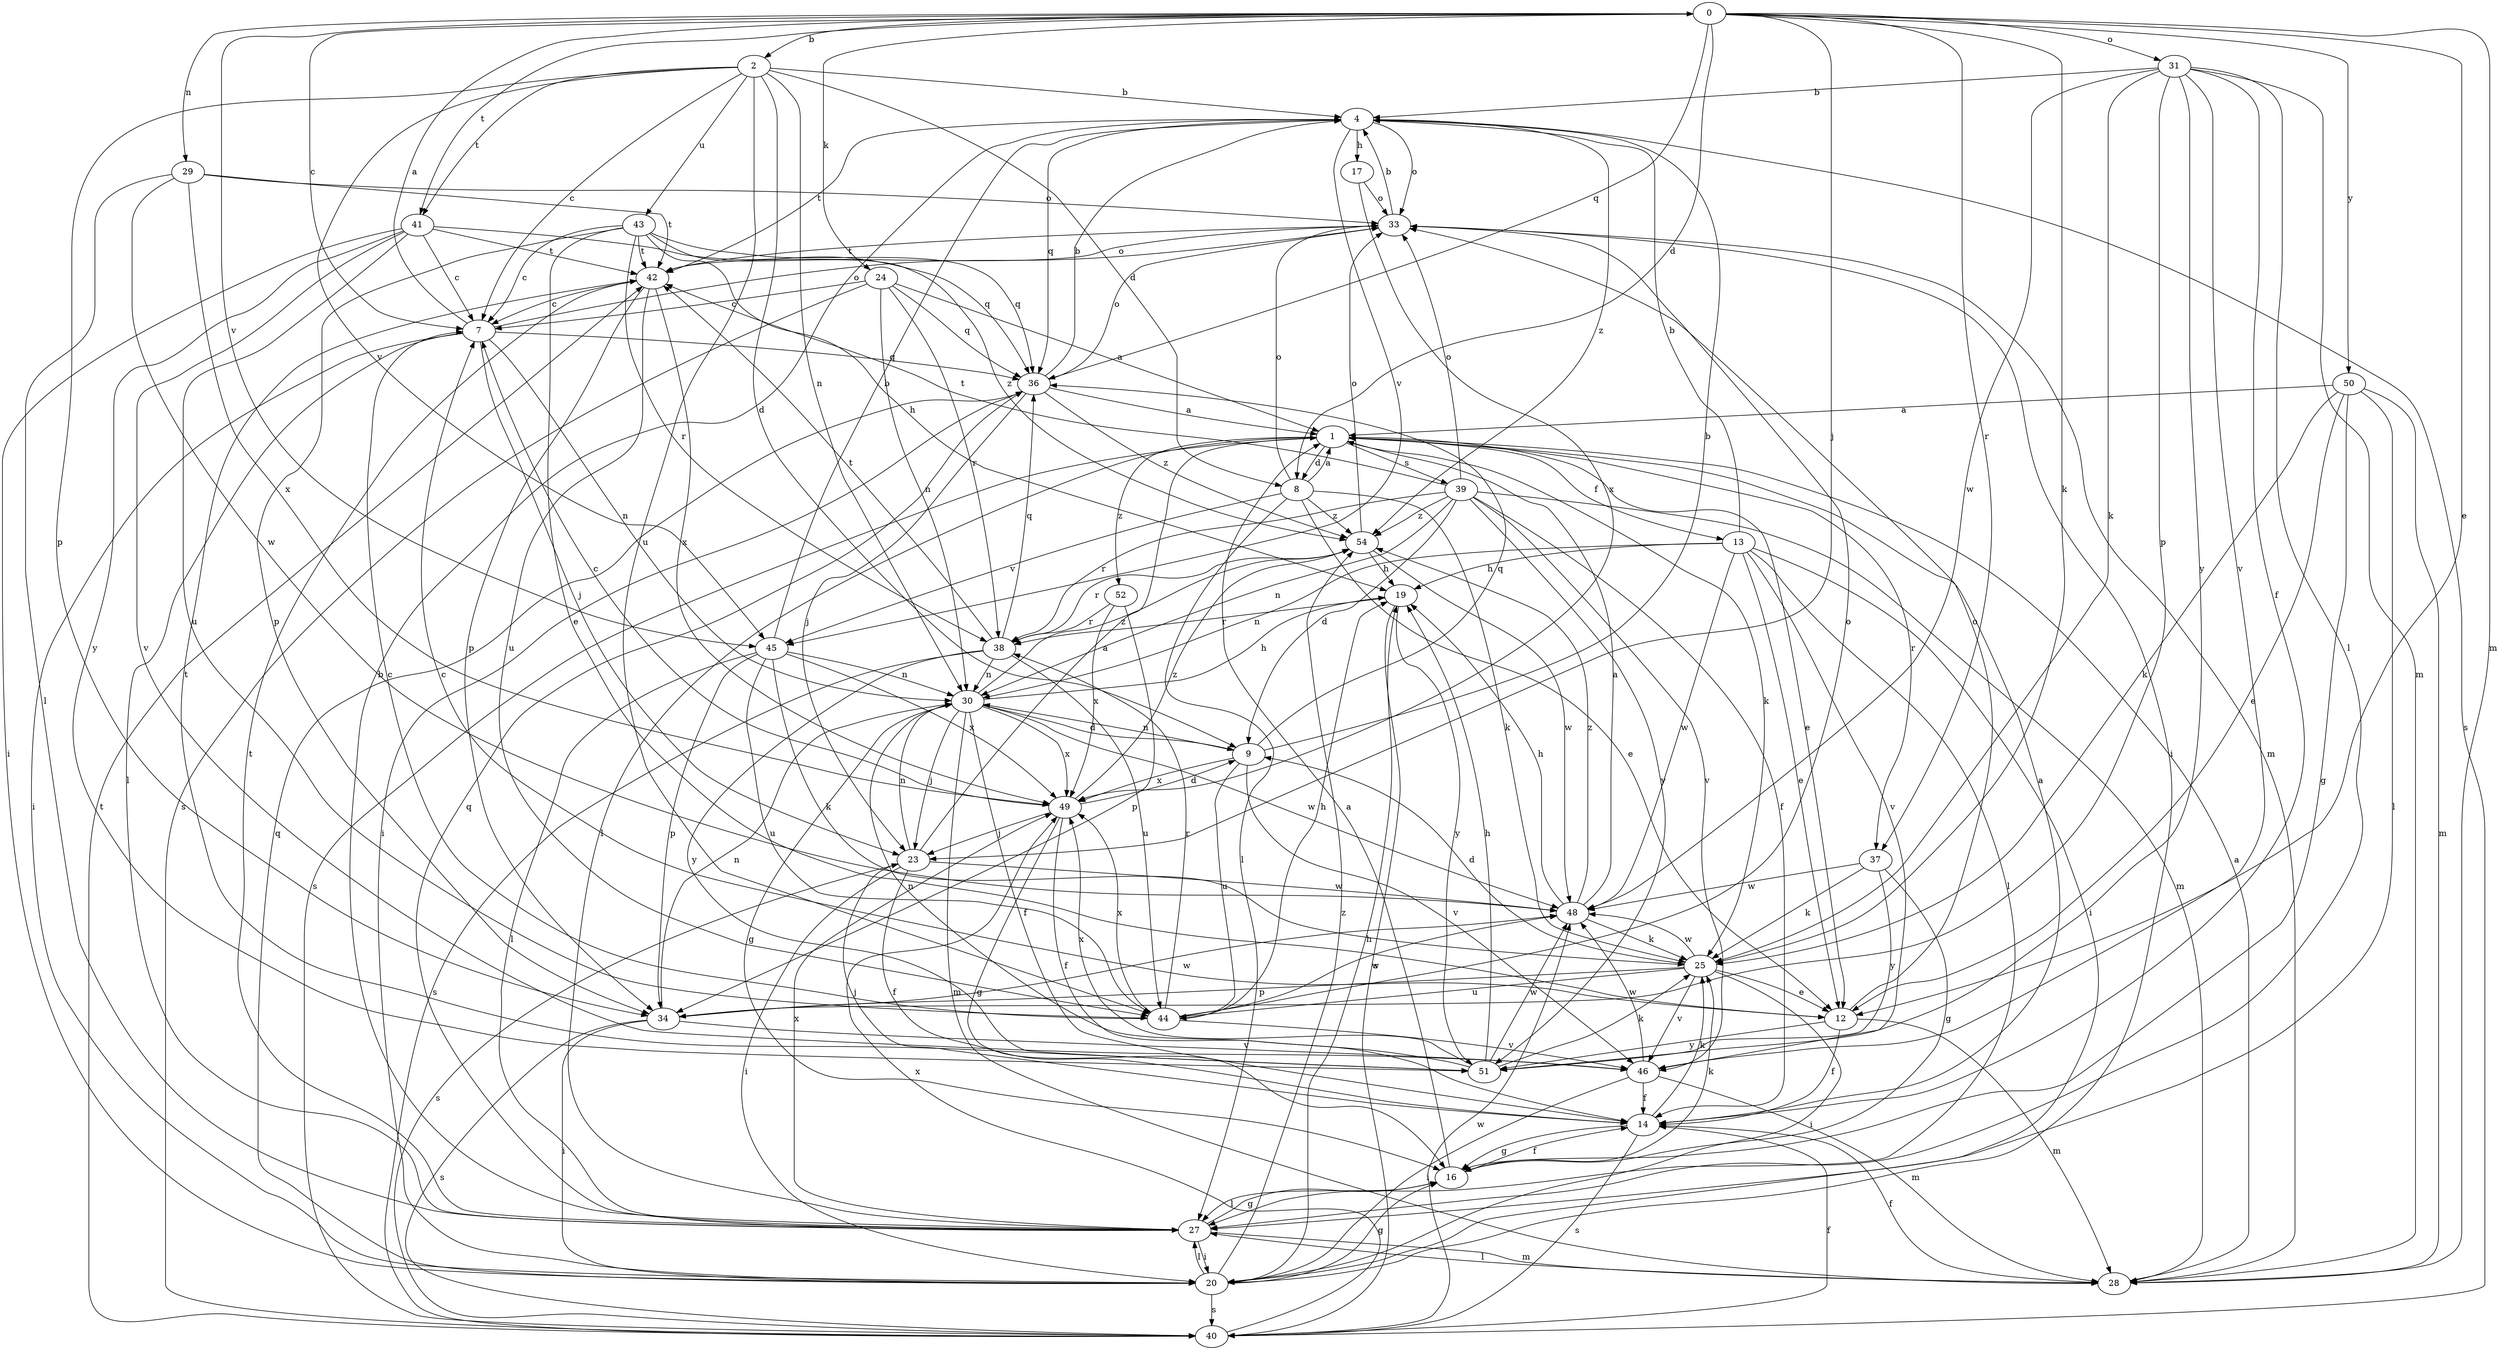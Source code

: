 strict digraph  {
0;
1;
2;
4;
7;
8;
9;
12;
13;
14;
16;
17;
19;
20;
23;
24;
25;
27;
28;
29;
30;
31;
33;
34;
36;
37;
38;
39;
40;
41;
42;
43;
44;
45;
46;
48;
49;
50;
51;
52;
54;
0 -> 2  [label=b];
0 -> 7  [label=c];
0 -> 8  [label=d];
0 -> 12  [label=e];
0 -> 23  [label=j];
0 -> 24  [label=k];
0 -> 25  [label=k];
0 -> 28  [label=m];
0 -> 29  [label=n];
0 -> 31  [label=o];
0 -> 36  [label=q];
0 -> 37  [label=r];
0 -> 41  [label=t];
0 -> 45  [label=v];
0 -> 50  [label=y];
1 -> 8  [label=d];
1 -> 12  [label=e];
1 -> 13  [label=f];
1 -> 25  [label=k];
1 -> 27  [label=l];
1 -> 37  [label=r];
1 -> 39  [label=s];
1 -> 40  [label=s];
1 -> 52  [label=z];
2 -> 4  [label=b];
2 -> 7  [label=c];
2 -> 8  [label=d];
2 -> 9  [label=d];
2 -> 30  [label=n];
2 -> 34  [label=p];
2 -> 41  [label=t];
2 -> 43  [label=u];
2 -> 44  [label=u];
2 -> 45  [label=v];
4 -> 17  [label=h];
4 -> 33  [label=o];
4 -> 36  [label=q];
4 -> 40  [label=s];
4 -> 42  [label=t];
4 -> 45  [label=v];
4 -> 54  [label=z];
7 -> 0  [label=a];
7 -> 20  [label=i];
7 -> 23  [label=j];
7 -> 27  [label=l];
7 -> 30  [label=n];
7 -> 33  [label=o];
7 -> 36  [label=q];
8 -> 1  [label=a];
8 -> 12  [label=e];
8 -> 25  [label=k];
8 -> 27  [label=l];
8 -> 33  [label=o];
8 -> 45  [label=v];
8 -> 54  [label=z];
9 -> 4  [label=b];
9 -> 30  [label=n];
9 -> 36  [label=q];
9 -> 44  [label=u];
9 -> 46  [label=v];
9 -> 49  [label=x];
12 -> 7  [label=c];
12 -> 14  [label=f];
12 -> 28  [label=m];
12 -> 33  [label=o];
12 -> 51  [label=y];
13 -> 4  [label=b];
13 -> 12  [label=e];
13 -> 19  [label=h];
13 -> 20  [label=i];
13 -> 27  [label=l];
13 -> 30  [label=n];
13 -> 46  [label=v];
13 -> 48  [label=w];
14 -> 1  [label=a];
14 -> 16  [label=g];
14 -> 23  [label=j];
14 -> 25  [label=k];
14 -> 40  [label=s];
16 -> 1  [label=a];
16 -> 14  [label=f];
16 -> 25  [label=k];
16 -> 27  [label=l];
17 -> 33  [label=o];
17 -> 49  [label=x];
19 -> 38  [label=r];
19 -> 40  [label=s];
19 -> 51  [label=y];
20 -> 16  [label=g];
20 -> 19  [label=h];
20 -> 27  [label=l];
20 -> 36  [label=q];
20 -> 40  [label=s];
20 -> 54  [label=z];
23 -> 1  [label=a];
23 -> 14  [label=f];
23 -> 20  [label=i];
23 -> 30  [label=n];
23 -> 40  [label=s];
23 -> 48  [label=w];
24 -> 1  [label=a];
24 -> 7  [label=c];
24 -> 30  [label=n];
24 -> 36  [label=q];
24 -> 38  [label=r];
24 -> 40  [label=s];
25 -> 9  [label=d];
25 -> 12  [label=e];
25 -> 20  [label=i];
25 -> 34  [label=p];
25 -> 44  [label=u];
25 -> 46  [label=v];
25 -> 48  [label=w];
27 -> 4  [label=b];
27 -> 16  [label=g];
27 -> 20  [label=i];
27 -> 28  [label=m];
27 -> 36  [label=q];
27 -> 42  [label=t];
27 -> 49  [label=x];
28 -> 1  [label=a];
28 -> 14  [label=f];
28 -> 27  [label=l];
29 -> 27  [label=l];
29 -> 33  [label=o];
29 -> 42  [label=t];
29 -> 48  [label=w];
29 -> 49  [label=x];
30 -> 9  [label=d];
30 -> 14  [label=f];
30 -> 16  [label=g];
30 -> 19  [label=h];
30 -> 23  [label=j];
30 -> 28  [label=m];
30 -> 48  [label=w];
30 -> 49  [label=x];
30 -> 54  [label=z];
31 -> 4  [label=b];
31 -> 14  [label=f];
31 -> 25  [label=k];
31 -> 27  [label=l];
31 -> 28  [label=m];
31 -> 34  [label=p];
31 -> 46  [label=v];
31 -> 48  [label=w];
31 -> 51  [label=y];
33 -> 4  [label=b];
33 -> 20  [label=i];
33 -> 28  [label=m];
33 -> 42  [label=t];
34 -> 20  [label=i];
34 -> 30  [label=n];
34 -> 40  [label=s];
34 -> 46  [label=v];
34 -> 48  [label=w];
36 -> 1  [label=a];
36 -> 4  [label=b];
36 -> 20  [label=i];
36 -> 23  [label=j];
36 -> 33  [label=o];
36 -> 54  [label=z];
37 -> 16  [label=g];
37 -> 25  [label=k];
37 -> 48  [label=w];
37 -> 51  [label=y];
38 -> 30  [label=n];
38 -> 36  [label=q];
38 -> 40  [label=s];
38 -> 42  [label=t];
38 -> 44  [label=u];
38 -> 51  [label=y];
39 -> 9  [label=d];
39 -> 14  [label=f];
39 -> 28  [label=m];
39 -> 30  [label=n];
39 -> 33  [label=o];
39 -> 38  [label=r];
39 -> 42  [label=t];
39 -> 46  [label=v];
39 -> 51  [label=y];
39 -> 54  [label=z];
40 -> 14  [label=f];
40 -> 42  [label=t];
40 -> 48  [label=w];
40 -> 49  [label=x];
41 -> 7  [label=c];
41 -> 20  [label=i];
41 -> 36  [label=q];
41 -> 42  [label=t];
41 -> 44  [label=u];
41 -> 46  [label=v];
41 -> 51  [label=y];
42 -> 7  [label=c];
42 -> 33  [label=o];
42 -> 34  [label=p];
42 -> 44  [label=u];
42 -> 49  [label=x];
43 -> 7  [label=c];
43 -> 12  [label=e];
43 -> 19  [label=h];
43 -> 34  [label=p];
43 -> 36  [label=q];
43 -> 38  [label=r];
43 -> 42  [label=t];
43 -> 54  [label=z];
44 -> 7  [label=c];
44 -> 19  [label=h];
44 -> 33  [label=o];
44 -> 38  [label=r];
44 -> 46  [label=v];
44 -> 48  [label=w];
44 -> 49  [label=x];
45 -> 4  [label=b];
45 -> 25  [label=k];
45 -> 27  [label=l];
45 -> 30  [label=n];
45 -> 34  [label=p];
45 -> 44  [label=u];
45 -> 49  [label=x];
46 -> 14  [label=f];
46 -> 20  [label=i];
46 -> 28  [label=m];
46 -> 48  [label=w];
48 -> 1  [label=a];
48 -> 19  [label=h];
48 -> 25  [label=k];
48 -> 54  [label=z];
49 -> 7  [label=c];
49 -> 9  [label=d];
49 -> 14  [label=f];
49 -> 16  [label=g];
49 -> 23  [label=j];
49 -> 54  [label=z];
50 -> 1  [label=a];
50 -> 12  [label=e];
50 -> 16  [label=g];
50 -> 25  [label=k];
50 -> 27  [label=l];
50 -> 28  [label=m];
51 -> 19  [label=h];
51 -> 25  [label=k];
51 -> 30  [label=n];
51 -> 42  [label=t];
51 -> 48  [label=w];
51 -> 49  [label=x];
52 -> 34  [label=p];
52 -> 38  [label=r];
52 -> 49  [label=x];
54 -> 19  [label=h];
54 -> 33  [label=o];
54 -> 38  [label=r];
54 -> 48  [label=w];
}

